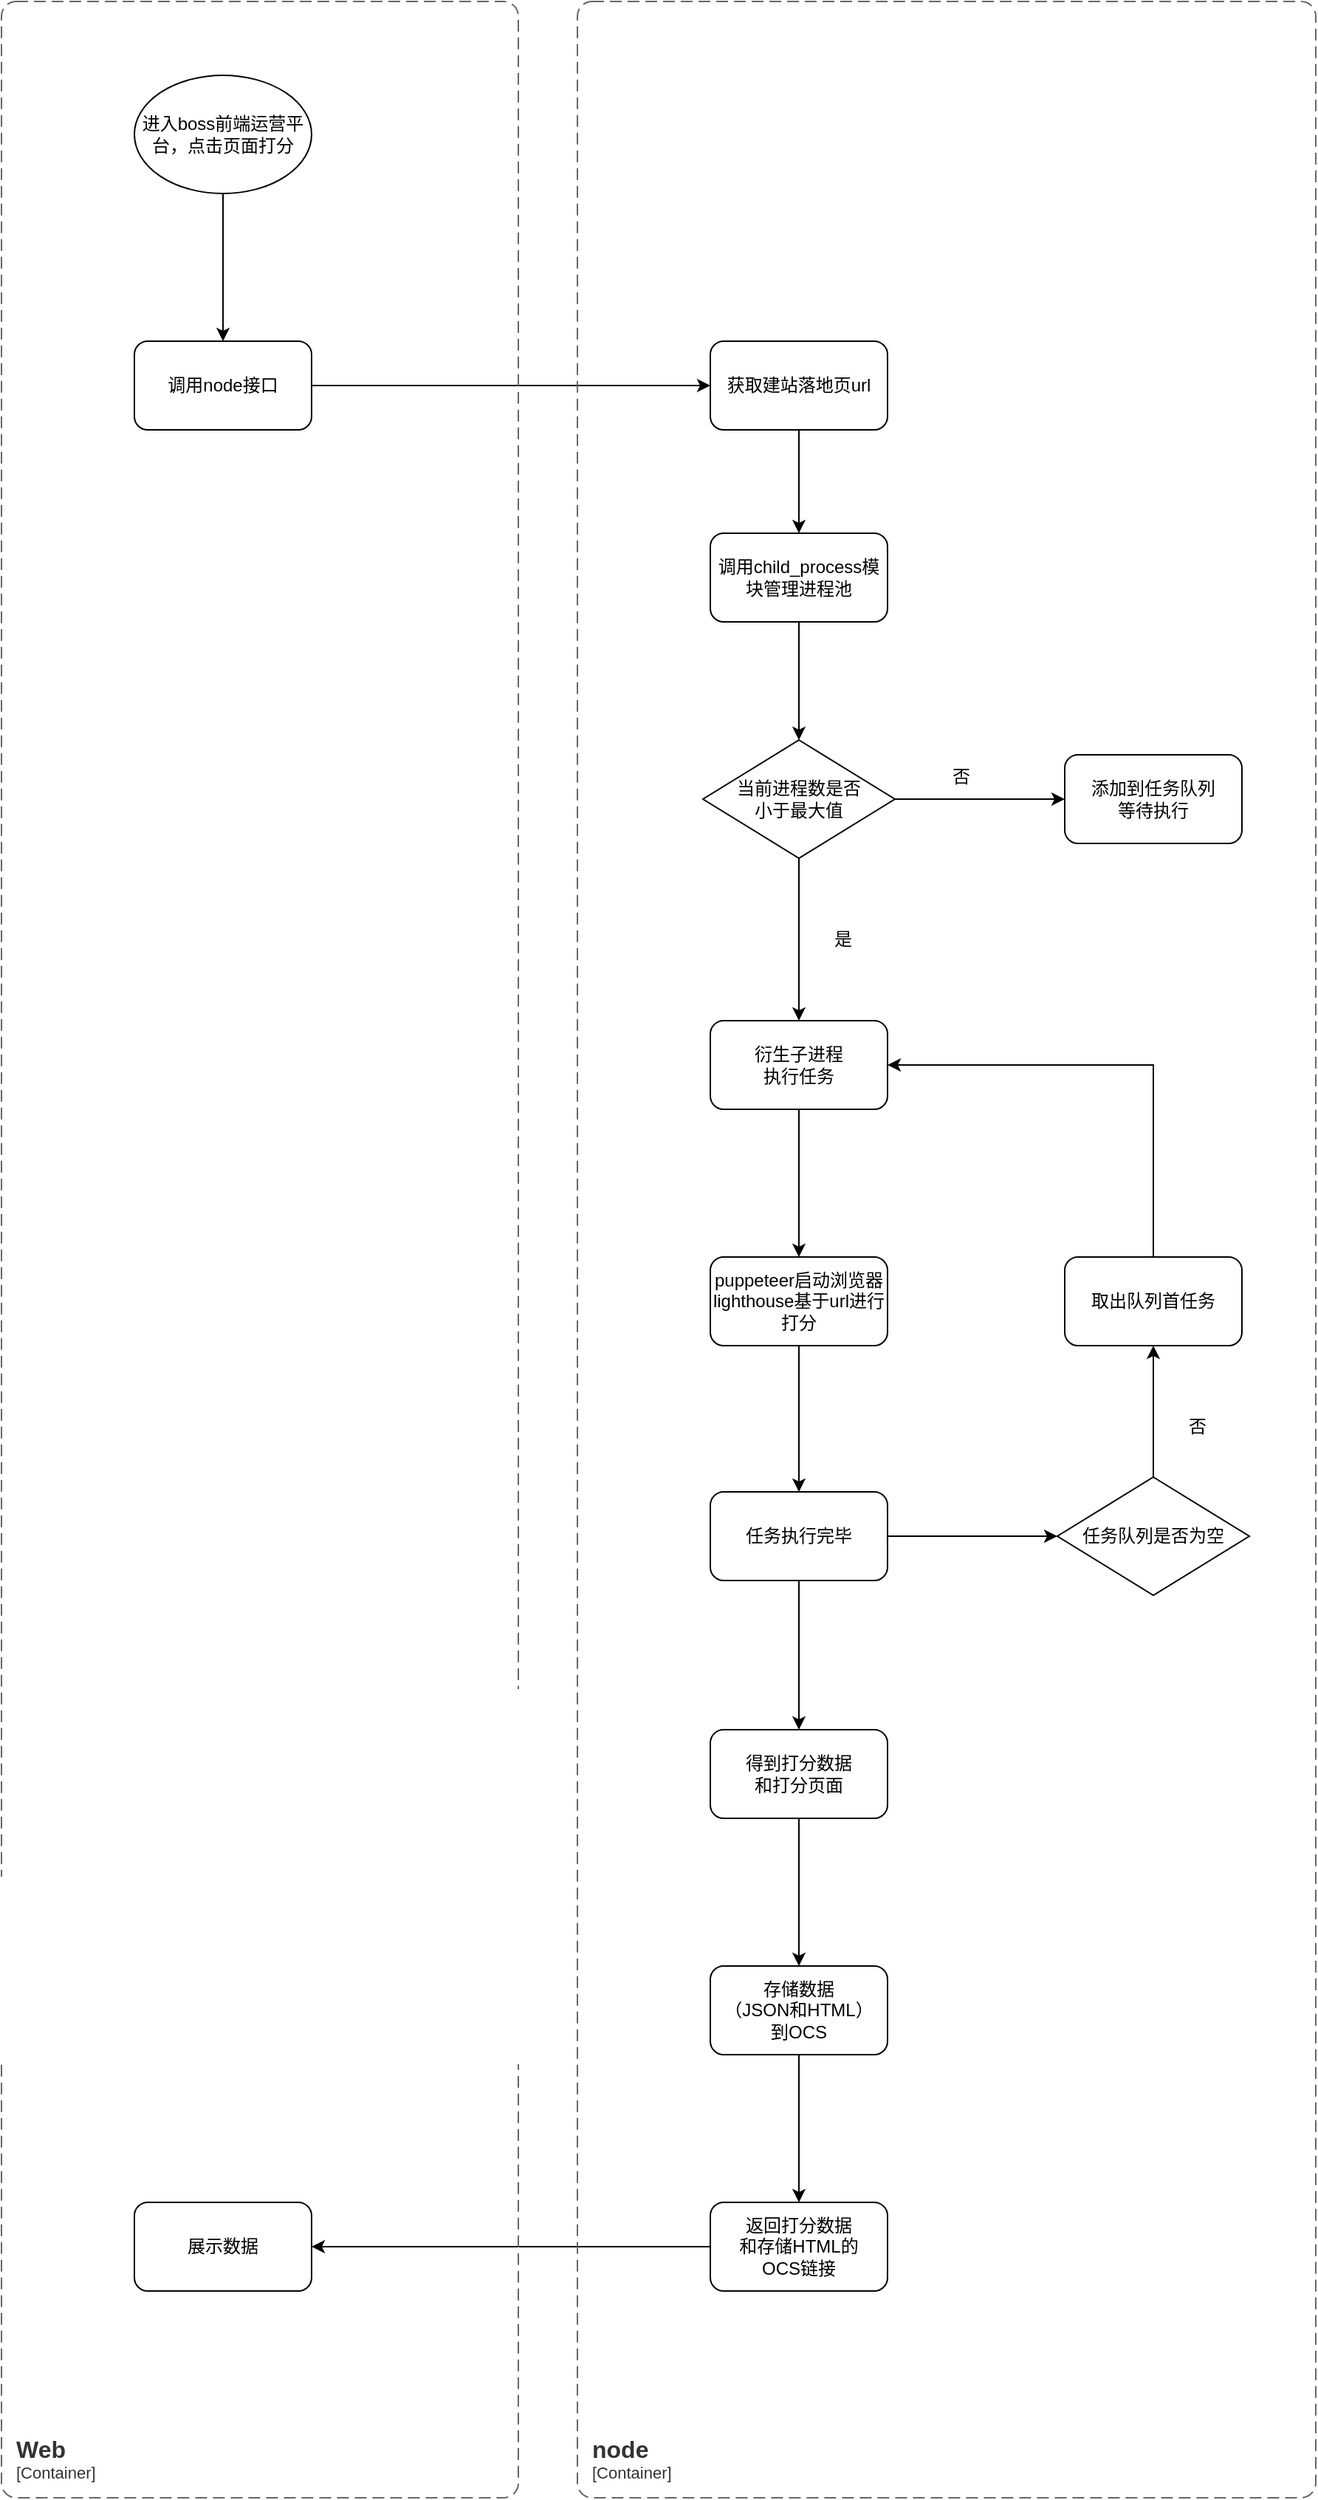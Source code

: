 <mxfile version="21.5.0" type="github">
  <diagram name="第 1 页" id="XTAGv8s2-g7qcfSyZqgv">
    <mxGraphModel dx="1434" dy="764" grid="1" gridSize="10" guides="1" tooltips="1" connect="1" arrows="1" fold="1" page="1" pageScale="1" pageWidth="827" pageHeight="1169" math="0" shadow="0">
      <root>
        <mxCell id="0" />
        <mxCell id="1" parent="0" />
        <mxCell id="jqverSeiv8bqJbgnV4iO-18" value="" style="edgeStyle=orthogonalEdgeStyle;rounded=0;orthogonalLoop=1;jettySize=auto;html=1;" parent="1" source="jqverSeiv8bqJbgnV4iO-1" target="jqverSeiv8bqJbgnV4iO-2" edge="1">
          <mxGeometry relative="1" as="geometry" />
        </mxCell>
        <mxCell id="jqverSeiv8bqJbgnV4iO-1" value="进入boss前端运营平台，点击页面打分" style="ellipse;whiteSpace=wrap;html=1;" parent="1" vertex="1">
          <mxGeometry x="190" y="150" width="120" height="80" as="geometry" />
        </mxCell>
        <mxCell id="jqverSeiv8bqJbgnV4iO-17" value="" style="edgeStyle=orthogonalEdgeStyle;rounded=0;orthogonalLoop=1;jettySize=auto;html=1;" parent="1" source="jqverSeiv8bqJbgnV4iO-2" target="jqverSeiv8bqJbgnV4iO-3" edge="1">
          <mxGeometry relative="1" as="geometry" />
        </mxCell>
        <mxCell id="jqverSeiv8bqJbgnV4iO-2" value="调用node接口" style="rounded=1;whiteSpace=wrap;html=1;" parent="1" vertex="1">
          <mxGeometry x="190" y="330" width="120" height="60" as="geometry" />
        </mxCell>
        <mxCell id="jqverSeiv8bqJbgnV4iO-11" value="" style="edgeStyle=orthogonalEdgeStyle;rounded=0;orthogonalLoop=1;jettySize=auto;html=1;" parent="1" source="jqverSeiv8bqJbgnV4iO-3" target="jqverSeiv8bqJbgnV4iO-4" edge="1">
          <mxGeometry relative="1" as="geometry" />
        </mxCell>
        <mxCell id="jqverSeiv8bqJbgnV4iO-3" value="获取建站落地页url" style="rounded=1;whiteSpace=wrap;html=1;" parent="1" vertex="1">
          <mxGeometry x="580" y="330" width="120" height="60" as="geometry" />
        </mxCell>
        <mxCell id="jqverSeiv8bqJbgnV4iO-12" value="" style="edgeStyle=orthogonalEdgeStyle;rounded=0;orthogonalLoop=1;jettySize=auto;html=1;" parent="1" source="jqverSeiv8bqJbgnV4iO-4" target="jqverSeiv8bqJbgnV4iO-5" edge="1">
          <mxGeometry relative="1" as="geometry" />
        </mxCell>
        <mxCell id="jqverSeiv8bqJbgnV4iO-4" value="调用child_process模块管理进程池" style="rounded=1;whiteSpace=wrap;html=1;" parent="1" vertex="1">
          <mxGeometry x="580" y="460" width="120" height="60" as="geometry" />
        </mxCell>
        <mxCell id="jqverSeiv8bqJbgnV4iO-13" value="" style="edgeStyle=orthogonalEdgeStyle;rounded=0;orthogonalLoop=1;jettySize=auto;html=1;" parent="1" source="jqverSeiv8bqJbgnV4iO-5" target="jqverSeiv8bqJbgnV4iO-6" edge="1">
          <mxGeometry relative="1" as="geometry" />
        </mxCell>
        <mxCell id="jqverSeiv8bqJbgnV4iO-26" value="" style="edgeStyle=orthogonalEdgeStyle;rounded=0;orthogonalLoop=1;jettySize=auto;html=1;" parent="1" source="jqverSeiv8bqJbgnV4iO-5" target="jqverSeiv8bqJbgnV4iO-19" edge="1">
          <mxGeometry relative="1" as="geometry" />
        </mxCell>
        <mxCell id="jqverSeiv8bqJbgnV4iO-5" value="当前进程数是否&lt;br&gt;小于最大值" style="rhombus;whiteSpace=wrap;html=1;" parent="1" vertex="1">
          <mxGeometry x="575" y="600" width="130" height="80" as="geometry" />
        </mxCell>
        <mxCell id="jqverSeiv8bqJbgnV4iO-14" value="" style="edgeStyle=orthogonalEdgeStyle;rounded=0;orthogonalLoop=1;jettySize=auto;html=1;" parent="1" source="jqverSeiv8bqJbgnV4iO-6" target="jqverSeiv8bqJbgnV4iO-7" edge="1">
          <mxGeometry relative="1" as="geometry" />
        </mxCell>
        <mxCell id="jqverSeiv8bqJbgnV4iO-6" value="衍生子进程&lt;br&gt;执行任务" style="rounded=1;whiteSpace=wrap;html=1;" parent="1" vertex="1">
          <mxGeometry x="580" y="790" width="120" height="60" as="geometry" />
        </mxCell>
        <mxCell id="jqverSeiv8bqJbgnV4iO-23" value="" style="edgeStyle=orthogonalEdgeStyle;rounded=0;orthogonalLoop=1;jettySize=auto;html=1;" parent="1" source="jqverSeiv8bqJbgnV4iO-7" target="jqverSeiv8bqJbgnV4iO-21" edge="1">
          <mxGeometry relative="1" as="geometry" />
        </mxCell>
        <mxCell id="jqverSeiv8bqJbgnV4iO-7" value="puppeteer启动浏览器&lt;br&gt;lighthouse基于url进行打分" style="rounded=1;whiteSpace=wrap;html=1;" parent="1" vertex="1">
          <mxGeometry x="580" y="950" width="120" height="60" as="geometry" />
        </mxCell>
        <mxCell id="YkwEhCFnEpCa_kukyvDK-6" value="" style="edgeStyle=orthogonalEdgeStyle;rounded=0;orthogonalLoop=1;jettySize=auto;html=1;" edge="1" parent="1" source="jqverSeiv8bqJbgnV4iO-8" target="jqverSeiv8bqJbgnV4iO-10">
          <mxGeometry relative="1" as="geometry" />
        </mxCell>
        <mxCell id="jqverSeiv8bqJbgnV4iO-8" value="返回打分数据&lt;br&gt;和存储HTML的&lt;br&gt;OCS链接" style="rounded=1;whiteSpace=wrap;html=1;" parent="1" vertex="1">
          <mxGeometry x="580" y="1590" width="120" height="60" as="geometry" />
        </mxCell>
        <mxCell id="jqverSeiv8bqJbgnV4iO-10" value="展示数据" style="rounded=1;whiteSpace=wrap;html=1;" parent="1" vertex="1">
          <mxGeometry x="190" y="1590" width="120" height="60" as="geometry" />
        </mxCell>
        <mxCell id="jqverSeiv8bqJbgnV4iO-19" value="添加到任务队列&lt;br&gt;等待执行" style="rounded=1;whiteSpace=wrap;html=1;" parent="1" vertex="1">
          <mxGeometry x="820" y="610" width="120" height="60" as="geometry" />
        </mxCell>
        <mxCell id="jqverSeiv8bqJbgnV4iO-34" value="" style="edgeStyle=orthogonalEdgeStyle;rounded=0;orthogonalLoop=1;jettySize=auto;html=1;" parent="1" source="jqverSeiv8bqJbgnV4iO-21" target="jqverSeiv8bqJbgnV4iO-25" edge="1">
          <mxGeometry relative="1" as="geometry" />
        </mxCell>
        <mxCell id="YkwEhCFnEpCa_kukyvDK-2" value="" style="edgeStyle=orthogonalEdgeStyle;rounded=0;orthogonalLoop=1;jettySize=auto;html=1;" edge="1" parent="1" source="jqverSeiv8bqJbgnV4iO-21" target="YkwEhCFnEpCa_kukyvDK-1">
          <mxGeometry relative="1" as="geometry" />
        </mxCell>
        <mxCell id="jqverSeiv8bqJbgnV4iO-21" value="任务执行完毕" style="rounded=1;whiteSpace=wrap;html=1;" parent="1" vertex="1">
          <mxGeometry x="580" y="1109" width="120" height="60" as="geometry" />
        </mxCell>
        <mxCell id="jqverSeiv8bqJbgnV4iO-30" value="" style="edgeStyle=orthogonalEdgeStyle;rounded=0;orthogonalLoop=1;jettySize=auto;html=1;" parent="1" source="jqverSeiv8bqJbgnV4iO-25" target="jqverSeiv8bqJbgnV4iO-28" edge="1">
          <mxGeometry relative="1" as="geometry" />
        </mxCell>
        <mxCell id="jqverSeiv8bqJbgnV4iO-25" value="任务队列是否为空" style="rhombus;whiteSpace=wrap;html=1;" parent="1" vertex="1">
          <mxGeometry x="815" y="1099" width="130" height="80" as="geometry" />
        </mxCell>
        <mxCell id="jqverSeiv8bqJbgnV4iO-28" value="取出队列首任务" style="rounded=1;whiteSpace=wrap;html=1;" parent="1" vertex="1">
          <mxGeometry x="820" y="950" width="120" height="60" as="geometry" />
        </mxCell>
        <mxCell id="jqverSeiv8bqJbgnV4iO-29" value="" style="endArrow=classic;html=1;rounded=0;exitX=0.5;exitY=0;exitDx=0;exitDy=0;entryX=1;entryY=0.5;entryDx=0;entryDy=0;" parent="1" source="jqverSeiv8bqJbgnV4iO-28" target="jqverSeiv8bqJbgnV4iO-6" edge="1">
          <mxGeometry width="50" height="50" relative="1" as="geometry">
            <mxPoint x="940" y="870" as="sourcePoint" />
            <mxPoint x="990" y="820" as="targetPoint" />
            <Array as="points">
              <mxPoint x="880" y="820" />
            </Array>
          </mxGeometry>
        </mxCell>
        <mxCell id="jqverSeiv8bqJbgnV4iO-33" value="否" style="text;html=1;strokeColor=none;fillColor=none;align=center;verticalAlign=middle;whiteSpace=wrap;rounded=0;" parent="1" vertex="1">
          <mxGeometry x="880" y="1050" width="60" height="30" as="geometry" />
        </mxCell>
        <mxCell id="jqverSeiv8bqJbgnV4iO-35" value="是" style="text;html=1;strokeColor=none;fillColor=none;align=center;verticalAlign=middle;whiteSpace=wrap;rounded=0;" parent="1" vertex="1">
          <mxGeometry x="640" y="720" width="60" height="30" as="geometry" />
        </mxCell>
        <mxCell id="jqverSeiv8bqJbgnV4iO-38" value="否" style="text;html=1;strokeColor=none;fillColor=none;align=center;verticalAlign=middle;whiteSpace=wrap;rounded=0;" parent="1" vertex="1">
          <mxGeometry x="720" y="610" width="60" height="30" as="geometry" />
        </mxCell>
        <object placeholders="1" c4Name="Web" c4Type="ContainerScopeBoundary" c4Application="Container" label="&lt;font style=&quot;font-size: 16px&quot;&gt;&lt;b&gt;&lt;div style=&quot;text-align: left&quot;&gt;%c4Name%&lt;/div&gt;&lt;/b&gt;&lt;/font&gt;&lt;div style=&quot;text-align: left&quot;&gt;[%c4Application%]&lt;/div&gt;" id="jqverSeiv8bqJbgnV4iO-42">
          <mxCell style="rounded=1;fontSize=11;whiteSpace=wrap;html=1;dashed=1;arcSize=20;fillColor=none;strokeColor=#666666;fontColor=#333333;labelBackgroundColor=none;align=left;verticalAlign=bottom;labelBorderColor=none;spacingTop=0;spacing=10;dashPattern=8 4;metaEdit=1;rotatable=0;perimeter=rectanglePerimeter;noLabel=0;labelPadding=0;allowArrows=0;connectable=0;expand=0;recursiveResize=0;editable=1;pointerEvents=0;absoluteArcSize=1;points=[[0.25,0,0],[0.5,0,0],[0.75,0,0],[1,0.25,0],[1,0.5,0],[1,0.75,0],[0.75,1,0],[0.5,1,0],[0.25,1,0],[0,0.75,0],[0,0.5,0],[0,0.25,0]];" parent="1" vertex="1">
            <mxGeometry x="100" y="100" width="350" height="1690" as="geometry" />
          </mxCell>
        </object>
        <object placeholders="1" c4Name="node" c4Type="ContainerScopeBoundary" c4Application="Container" label="&lt;font style=&quot;font-size: 16px&quot;&gt;&lt;b&gt;&lt;div style=&quot;text-align: left&quot;&gt;%c4Name%&lt;/div&gt;&lt;/b&gt;&lt;/font&gt;&lt;div style=&quot;text-align: left&quot;&gt;[%c4Application%]&lt;/div&gt;" id="jqverSeiv8bqJbgnV4iO-43">
          <mxCell style="rounded=1;fontSize=11;whiteSpace=wrap;html=1;dashed=1;arcSize=20;fillColor=none;strokeColor=#666666;fontColor=#333333;labelBackgroundColor=none;align=left;verticalAlign=bottom;labelBorderColor=none;spacingTop=0;spacing=10;dashPattern=8 4;metaEdit=1;rotatable=0;perimeter=rectanglePerimeter;noLabel=0;labelPadding=0;allowArrows=0;connectable=0;expand=0;recursiveResize=0;editable=1;pointerEvents=0;absoluteArcSize=1;points=[[0.25,0,0],[0.5,0,0],[0.75,0,0],[1,0.25,0],[1,0.5,0],[1,0.75,0],[0.75,1,0],[0.5,1,0],[0.25,1,0],[0,0.75,0],[0,0.5,0],[0,0.25,0]];" parent="1" vertex="1">
            <mxGeometry x="490" y="100" width="500" height="1690" as="geometry" />
          </mxCell>
        </object>
        <mxCell id="YkwEhCFnEpCa_kukyvDK-4" value="" style="edgeStyle=orthogonalEdgeStyle;rounded=0;orthogonalLoop=1;jettySize=auto;html=1;" edge="1" parent="1" source="YkwEhCFnEpCa_kukyvDK-1" target="YkwEhCFnEpCa_kukyvDK-3">
          <mxGeometry relative="1" as="geometry" />
        </mxCell>
        <mxCell id="YkwEhCFnEpCa_kukyvDK-1" value="得到打分数据&lt;br&gt;和打分页面" style="rounded=1;whiteSpace=wrap;html=1;" vertex="1" parent="1">
          <mxGeometry x="580" y="1270" width="120" height="60" as="geometry" />
        </mxCell>
        <mxCell id="YkwEhCFnEpCa_kukyvDK-5" value="" style="edgeStyle=orthogonalEdgeStyle;rounded=0;orthogonalLoop=1;jettySize=auto;html=1;" edge="1" parent="1" source="YkwEhCFnEpCa_kukyvDK-3" target="jqverSeiv8bqJbgnV4iO-8">
          <mxGeometry relative="1" as="geometry" />
        </mxCell>
        <mxCell id="YkwEhCFnEpCa_kukyvDK-3" value="存储数据&lt;br&gt;（JSON和HTML）&lt;br&gt;到OCS" style="rounded=1;whiteSpace=wrap;html=1;" vertex="1" parent="1">
          <mxGeometry x="580" y="1430" width="120" height="60" as="geometry" />
        </mxCell>
      </root>
    </mxGraphModel>
  </diagram>
</mxfile>

